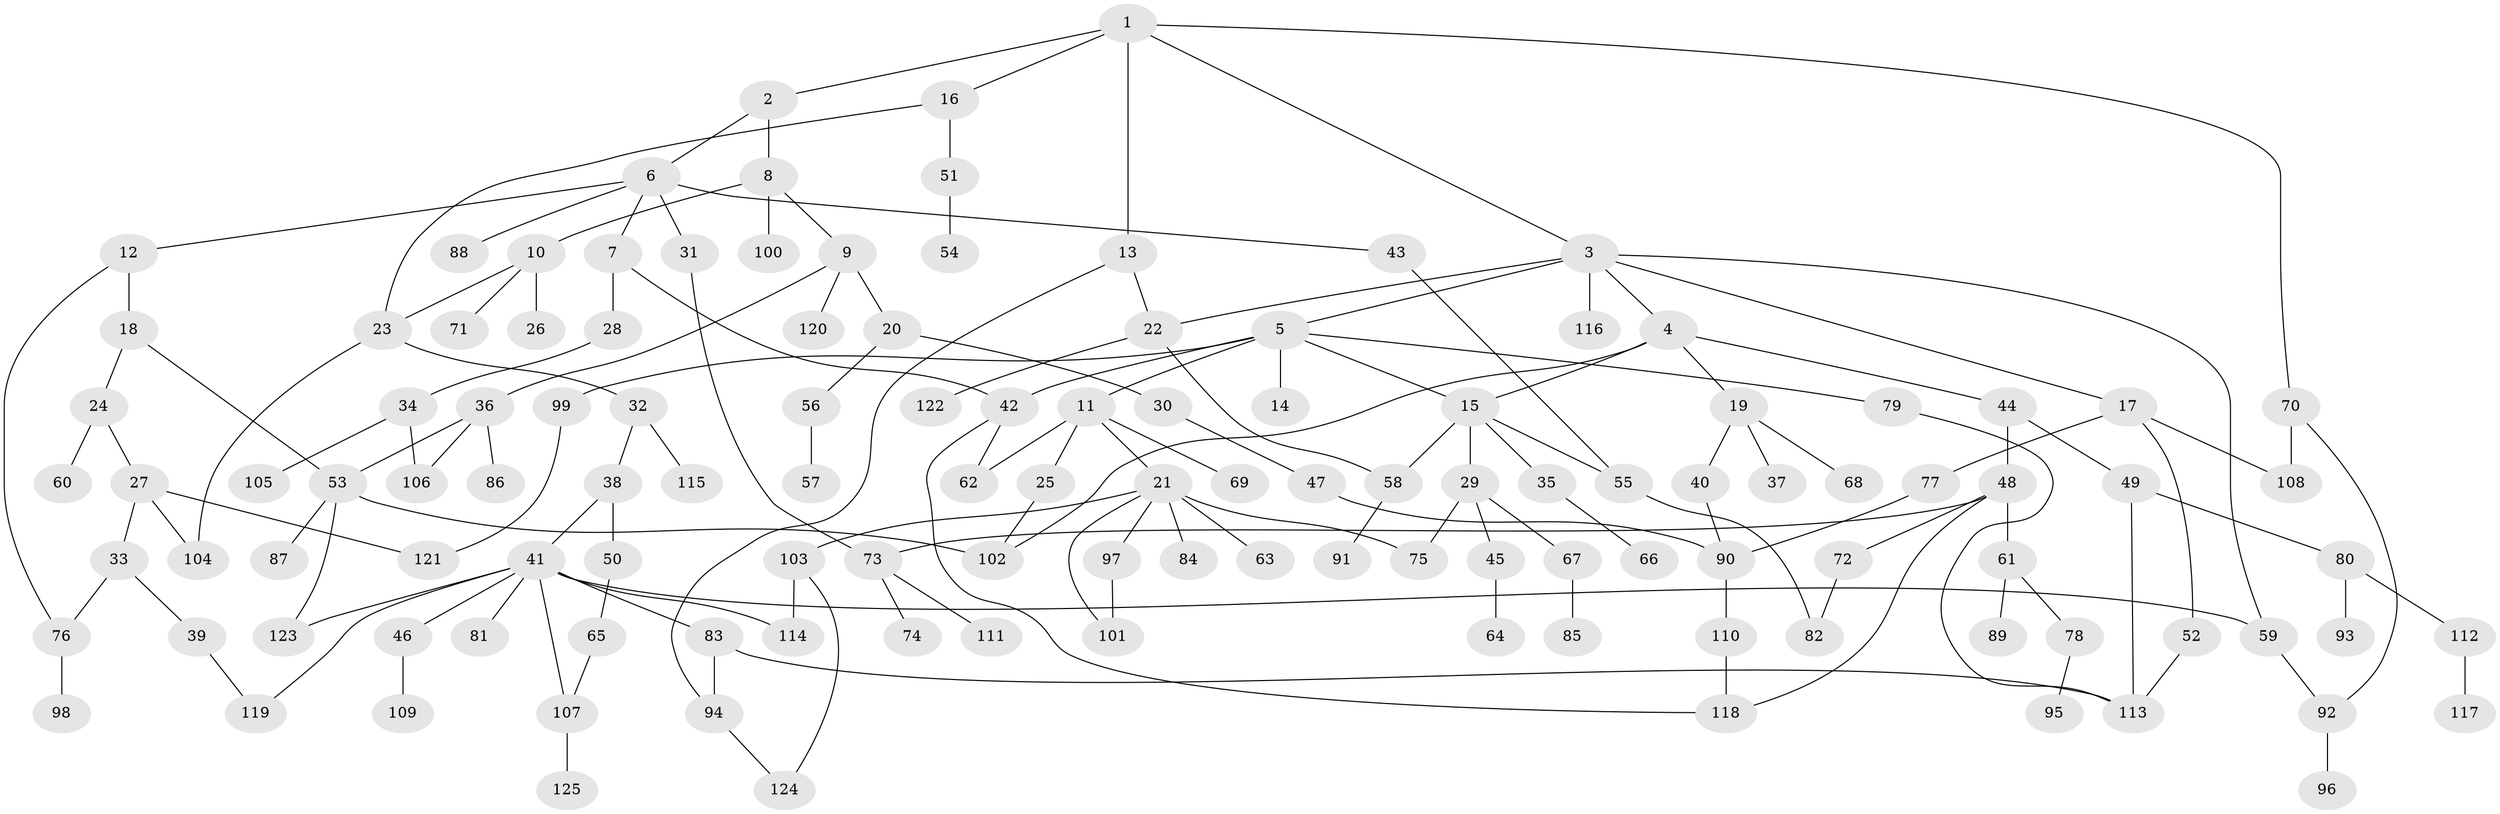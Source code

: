 // Generated by graph-tools (version 1.1) at 2025/13/03/09/25 04:13:24]
// undirected, 125 vertices, 158 edges
graph export_dot {
graph [start="1"]
  node [color=gray90,style=filled];
  1;
  2;
  3;
  4;
  5;
  6;
  7;
  8;
  9;
  10;
  11;
  12;
  13;
  14;
  15;
  16;
  17;
  18;
  19;
  20;
  21;
  22;
  23;
  24;
  25;
  26;
  27;
  28;
  29;
  30;
  31;
  32;
  33;
  34;
  35;
  36;
  37;
  38;
  39;
  40;
  41;
  42;
  43;
  44;
  45;
  46;
  47;
  48;
  49;
  50;
  51;
  52;
  53;
  54;
  55;
  56;
  57;
  58;
  59;
  60;
  61;
  62;
  63;
  64;
  65;
  66;
  67;
  68;
  69;
  70;
  71;
  72;
  73;
  74;
  75;
  76;
  77;
  78;
  79;
  80;
  81;
  82;
  83;
  84;
  85;
  86;
  87;
  88;
  89;
  90;
  91;
  92;
  93;
  94;
  95;
  96;
  97;
  98;
  99;
  100;
  101;
  102;
  103;
  104;
  105;
  106;
  107;
  108;
  109;
  110;
  111;
  112;
  113;
  114;
  115;
  116;
  117;
  118;
  119;
  120;
  121;
  122;
  123;
  124;
  125;
  1 -- 2;
  1 -- 3;
  1 -- 13;
  1 -- 16;
  1 -- 70;
  2 -- 6;
  2 -- 8;
  3 -- 4;
  3 -- 5;
  3 -- 17;
  3 -- 116;
  3 -- 59;
  3 -- 22;
  4 -- 19;
  4 -- 44;
  4 -- 102;
  4 -- 15;
  5 -- 11;
  5 -- 14;
  5 -- 15;
  5 -- 42;
  5 -- 79;
  5 -- 99;
  6 -- 7;
  6 -- 12;
  6 -- 31;
  6 -- 43;
  6 -- 88;
  7 -- 28;
  7 -- 42;
  8 -- 9;
  8 -- 10;
  8 -- 100;
  9 -- 20;
  9 -- 36;
  9 -- 120;
  10 -- 26;
  10 -- 71;
  10 -- 23;
  11 -- 21;
  11 -- 25;
  11 -- 62;
  11 -- 69;
  12 -- 18;
  12 -- 76;
  13 -- 22;
  13 -- 94;
  15 -- 29;
  15 -- 35;
  15 -- 55;
  15 -- 58;
  16 -- 23;
  16 -- 51;
  17 -- 52;
  17 -- 77;
  17 -- 108;
  18 -- 24;
  18 -- 53;
  19 -- 37;
  19 -- 40;
  19 -- 68;
  20 -- 30;
  20 -- 56;
  21 -- 63;
  21 -- 84;
  21 -- 97;
  21 -- 101;
  21 -- 103;
  21 -- 75;
  22 -- 58;
  22 -- 122;
  23 -- 32;
  23 -- 104;
  24 -- 27;
  24 -- 60;
  25 -- 102;
  27 -- 33;
  27 -- 104;
  27 -- 121;
  28 -- 34;
  29 -- 45;
  29 -- 67;
  29 -- 75;
  30 -- 47;
  31 -- 73;
  32 -- 38;
  32 -- 115;
  33 -- 39;
  33 -- 76;
  34 -- 105;
  34 -- 106;
  35 -- 66;
  36 -- 53;
  36 -- 86;
  36 -- 106;
  38 -- 41;
  38 -- 50;
  39 -- 119;
  40 -- 90;
  41 -- 46;
  41 -- 59;
  41 -- 81;
  41 -- 83;
  41 -- 114;
  41 -- 123;
  41 -- 119;
  41 -- 107;
  42 -- 62;
  42 -- 118;
  43 -- 55;
  44 -- 48;
  44 -- 49;
  45 -- 64;
  46 -- 109;
  47 -- 90;
  48 -- 61;
  48 -- 72;
  48 -- 73;
  48 -- 118;
  49 -- 80;
  49 -- 113;
  50 -- 65;
  51 -- 54;
  52 -- 113;
  53 -- 87;
  53 -- 102;
  53 -- 123;
  55 -- 82;
  56 -- 57;
  58 -- 91;
  59 -- 92;
  61 -- 78;
  61 -- 89;
  65 -- 107;
  67 -- 85;
  70 -- 92;
  70 -- 108;
  72 -- 82;
  73 -- 74;
  73 -- 111;
  76 -- 98;
  77 -- 90;
  78 -- 95;
  79 -- 113;
  80 -- 93;
  80 -- 112;
  83 -- 113;
  83 -- 94;
  90 -- 110;
  92 -- 96;
  94 -- 124;
  97 -- 101;
  99 -- 121;
  103 -- 114;
  103 -- 124;
  107 -- 125;
  110 -- 118;
  112 -- 117;
}
